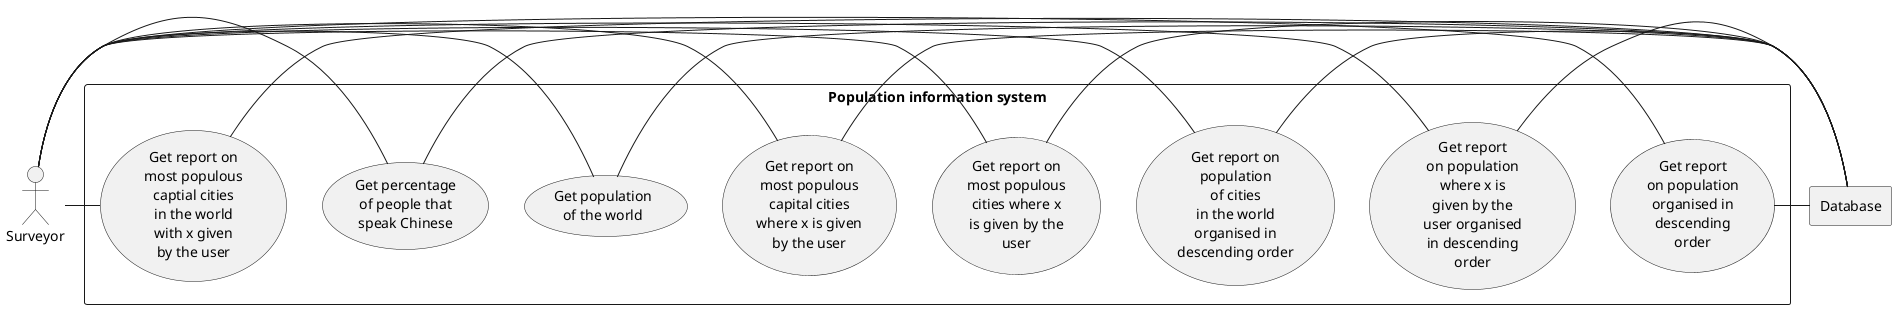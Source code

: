 @startuml
actor Surveyor as "Surveyor"

rectangle Database

rectangle "Population information system" {
    usecase UC1 as "Get report
                    on population
                    organised in
                    descending
                    order"
    usecase UC2 as "Get report
                    on population
                    where x is
                    given by the
                    user organised
                    in descending
                    order"
    usecase UC3 as "Get report on
                    population
                    of cities
                    in the world
                    organised in
                    descending order"
    usecase UC4 as "Get report on
                    most populous
                    cities where x
                    is given by the
                    user"
    usecase UC5 as "Get report on
                    most populous
                    capital cities
                    where x is given
                    by the user"
    usecase UC6 as "Get population
                    of the world"
    usecase UC7 as "Get percentage
                    of people that
                    speak Chinese"
    usecase UC8 as "Get report on
                    most populous
                    captial cities
                    in the world
                    with x given
                    by the user"


    Surveyor - UC1
    Surveyor - UC2
    Surveyor - UC3
    Surveyor - UC4
    Surveyor - UC5
    Surveyor - UC6
    Surveyor - UC7
    Surveyor - UC8

    UC1 - Database
    UC2 - Database
    UC3 - Database
    UC4 - Database
    UC5 - Database
    UC6 - Database
    UC7 - Database
    UC8 - Database
}


@enduml